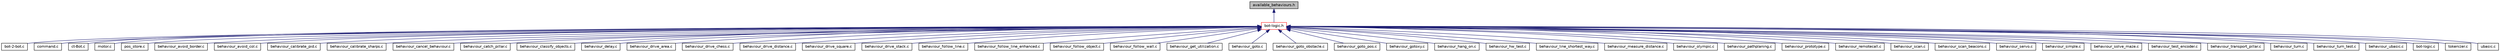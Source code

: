 digraph G
{
  edge [fontname="Helvetica",fontsize="10",labelfontname="Helvetica",labelfontsize="10"];
  node [fontname="Helvetica",fontsize="10",shape=record];
  Node1 [label="available_behaviours.h",height=0.2,width=0.4,color="black", fillcolor="grey75", style="filled" fontcolor="black"];
  Node1 -> Node2 [dir="back",color="midnightblue",fontsize="10",style="solid",fontname="Helvetica"];
  Node2 [label="bot-logic.h",height=0.2,width=0.4,color="red", fillcolor="white", style="filled",URL="$bot-logic_8h.html",tooltip="High-Level-Routinen fuer die Steuerung des c&#39;t-Bots."];
  Node2 -> Node3 [dir="back",color="midnightblue",fontsize="10",style="solid",fontname="Helvetica"];
  Node3 [label="bot-2-bot.c",height=0.2,width=0.4,color="black", fillcolor="white", style="filled",URL="$bot-2-bot_8c.html",tooltip="Bot-2-Bot-Kommunikation."];
  Node2 -> Node4 [dir="back",color="midnightblue",fontsize="10",style="solid",fontname="Helvetica"];
  Node4 [label="command.c",height=0.2,width=0.4,color="black", fillcolor="white", style="filled",URL="$command_8c.html",tooltip="Kommando-Management."];
  Node2 -> Node5 [dir="back",color="midnightblue",fontsize="10",style="solid",fontname="Helvetica"];
  Node5 [label="ct-Bot.c",height=0.2,width=0.4,color="black", fillcolor="white", style="filled",URL="$ct-Bot_8c.html",tooltip="Bot-Hauptprogramm."];
  Node2 -> Node6 [dir="back",color="midnightblue",fontsize="10",style="solid",fontname="Helvetica"];
  Node6 [label="motor.c",height=0.2,width=0.4,color="black", fillcolor="white", style="filled",URL="$motor_8c.html",tooltip="High-Level-Routinen fuer die Motorsteuerung des c&#39;t-Bot."];
  Node2 -> Node7 [dir="back",color="midnightblue",fontsize="10",style="solid",fontname="Helvetica"];
  Node7 [label="pos_store.c",height=0.2,width=0.4,color="black", fillcolor="white", style="filled",URL="$pos__store_8c.html",tooltip="Implementierung eines Positionsspeichers mit den ueblichen Stackbefehlen push(), pop() und FIFO-Befeh..."];
  Node2 -> Node8 [dir="back",color="midnightblue",fontsize="10",style="solid",fontname="Helvetica"];
  Node8 [label="behaviour_avoid_border.c",height=0.2,width=0.4,color="black", fillcolor="white", style="filled",URL="$behaviour__avoid__border_8c.html",tooltip="Vermeide Abgruende."];
  Node2 -> Node9 [dir="back",color="midnightblue",fontsize="10",style="solid",fontname="Helvetica"];
  Node9 [label="behaviour_avoid_col.c",height=0.2,width=0.4,color="black", fillcolor="white", style="filled",URL="$behaviour__avoid__col_8c.html",tooltip="Vermeide Kollisionen."];
  Node2 -> Node10 [dir="back",color="midnightblue",fontsize="10",style="solid",fontname="Helvetica"];
  Node10 [label="behaviour_calibrate_pid.c",height=0.2,width=0.4,color="black", fillcolor="white", style="filled",URL="$behaviour__calibrate__pid_8c.html",tooltip="Kalibriert die Motorregelung des Bots."];
  Node2 -> Node11 [dir="back",color="midnightblue",fontsize="10",style="solid",fontname="Helvetica"];
  Node11 [label="behaviour_calibrate_sharps.c",height=0.2,width=0.4,color="black", fillcolor="white", style="filled",URL="$behaviour__calibrate__sharps_8c.html",tooltip="Kalibriert die Distanzsensoren des Bots."];
  Node2 -> Node12 [dir="back",color="midnightblue",fontsize="10",style="solid",fontname="Helvetica"];
  Node12 [label="behaviour_cancel_behaviour.c",height=0.2,width=0.4,color="black", fillcolor="white", style="filled",URL="$behaviour__cancel__behaviour_8c.html",tooltip="Deaktiviert ein anderes Verhalten in Abhaengigkeit einer Check-Funktion."];
  Node2 -> Node13 [dir="back",color="midnightblue",fontsize="10",style="solid",fontname="Helvetica"];
  Node13 [label="behaviour_catch_pillar.c",height=0.2,width=0.4,color="black", fillcolor="white", style="filled",URL="$behaviour__catch__pillar_8c.html",tooltip="Sucht nach einer Dose und faengt sie ein."];
  Node2 -> Node14 [dir="back",color="midnightblue",fontsize="10",style="solid",fontname="Helvetica"];
  Node14 [label="behaviour_classify_objects.c",height=0.2,width=0.4,color="black", fillcolor="white", style="filled",URL="$behaviour__classify__objects_8c.html",tooltip="Teilt Objekte nach ihrer Farbe in Klassen ein und transportiert sie ins Lager der Klasse..."];
  Node2 -> Node15 [dir="back",color="midnightblue",fontsize="10",style="solid",fontname="Helvetica"];
  Node15 [label="behaviour_delay.c",height=0.2,width=0.4,color="black", fillcolor="white", style="filled",URL="$behaviour__delay_8c.html",tooltip="Delay-Routinen als Verhalten."];
  Node2 -> Node16 [dir="back",color="midnightblue",fontsize="10",style="solid",fontname="Helvetica"];
  Node16 [label="behaviour_drive_area.c",height=0.2,width=0.4,color="black", fillcolor="white", style="filled",URL="$behaviour__drive__area_8c.html",tooltip="Flaechendeckendes Fahren als Verhalten (Staubsauger)"];
  Node2 -> Node17 [dir="back",color="midnightblue",fontsize="10",style="solid",fontname="Helvetica"];
  Node17 [label="behaviour_drive_chess.c",height=0.2,width=0.4,color="black", fillcolor="white", style="filled",URL="$behaviour__drive__chess_8c.html",tooltip="Der Bot spielt Schach."];
  Node2 -> Node18 [dir="back",color="midnightblue",fontsize="10",style="solid",fontname="Helvetica"];
  Node18 [label="behaviour_drive_distance.c",height=0.2,width=0.4,color="black", fillcolor="white", style="filled",URL="$behaviour__drive__distance_8c.html",tooltip="Bot faehrt ein Stueck."];
  Node2 -> Node19 [dir="back",color="midnightblue",fontsize="10",style="solid",fontname="Helvetica"];
  Node19 [label="behaviour_drive_square.c",height=0.2,width=0.4,color="black", fillcolor="white", style="filled",URL="$behaviour__drive__square_8c.html",tooltip="Bot faehrt im Quadrat."];
  Node2 -> Node20 [dir="back",color="midnightblue",fontsize="10",style="solid",fontname="Helvetica"];
  Node20 [label="behaviour_drive_stack.c",height=0.2,width=0.4,color="black", fillcolor="white", style="filled",URL="$behaviour__drive__stack_8c.html",tooltip="Anfahren aller auf dem Stack befindlichen Punkte."];
  Node2 -> Node21 [dir="back",color="midnightblue",fontsize="10",style="solid",fontname="Helvetica"];
  Node21 [label="behaviour_follow_line.c",height=0.2,width=0.4,color="black", fillcolor="white", style="filled",URL="$behaviour__follow__line_8c.html",tooltip="Linienverfolger."];
  Node2 -> Node22 [dir="back",color="midnightblue",fontsize="10",style="solid",fontname="Helvetica"];
  Node22 [label="behaviour_follow_line_enhanced.c",height=0.2,width=0.4,color="black", fillcolor="white", style="filled",URL="$behaviour__follow__line__enhanced_8c.html",tooltip="erweiterter Linienverfolger, der auch mit Unterbrechungen und Hindernissen klarkommt"];
  Node2 -> Node23 [dir="back",color="midnightblue",fontsize="10",style="solid",fontname="Helvetica"];
  Node23 [label="behaviour_follow_object.c",height=0.2,width=0.4,color="black", fillcolor="white", style="filled",URL="$behaviour__follow__object_8c.html",tooltip="Verfolgung beweglicher Objekte."];
  Node2 -> Node24 [dir="back",color="midnightblue",fontsize="10",style="solid",fontname="Helvetica"];
  Node24 [label="behaviour_follow_wall.c",height=0.2,width=0.4,color="black", fillcolor="white", style="filled",URL="$behaviour__follow__wall_8c.html",tooltip="Wandfolger Explorer."];
  Node2 -> Node25 [dir="back",color="midnightblue",fontsize="10",style="solid",fontname="Helvetica"];
  Node25 [label="behaviour_get_utilization.c",height=0.2,width=0.4,color="black", fillcolor="white", style="filled",URL="$behaviour__get__utilization_8c.html",tooltip="Misst die CPU-Auslastung eines anderen Verhaltens."];
  Node2 -> Node26 [dir="back",color="midnightblue",fontsize="10",style="solid",fontname="Helvetica"];
  Node26 [label="behaviour_goto.c",height=0.2,width=0.4,color="black", fillcolor="white", style="filled",URL="$behaviour__goto_8c.html",tooltip="Bot faehrt einen Punkt an."];
  Node2 -> Node27 [dir="back",color="midnightblue",fontsize="10",style="solid",fontname="Helvetica"];
  Node27 [label="behaviour_goto_obstacle.c",height=0.2,width=0.4,color="black", fillcolor="white", style="filled",URL="$behaviour__goto__obstacle_8c.html",tooltip="Anfahren eines Hindernisses."];
  Node2 -> Node28 [dir="back",color="midnightblue",fontsize="10",style="solid",fontname="Helvetica"];
  Node28 [label="behaviour_goto_pos.c",height=0.2,width=0.4,color="black", fillcolor="white", style="filled",URL="$behaviour__goto__pos_8c.html",tooltip="Anfahren einer Position."];
  Node2 -> Node29 [dir="back",color="midnightblue",fontsize="10",style="solid",fontname="Helvetica"];
  Node29 [label="behaviour_gotoxy.c",height=0.2,width=0.4,color="black", fillcolor="white", style="filled",URL="$behaviour__gotoxy_8c.html",tooltip="Bot faehrt eine Position an."];
  Node2 -> Node30 [dir="back",color="midnightblue",fontsize="10",style="solid",fontname="Helvetica"];
  Node30 [label="behaviour_hang_on.c",height=0.2,width=0.4,color="black", fillcolor="white", style="filled",URL="$behaviour__hang__on_8c.html",tooltip="Erkennen des Haengenbleibens als Notfallverhalten."];
  Node2 -> Node31 [dir="back",color="midnightblue",fontsize="10",style="solid",fontname="Helvetica"];
  Node31 [label="behaviour_hw_test.c",height=0.2,width=0.4,color="black", fillcolor="white", style="filled",URL="$behaviour__hw__test_8c.html",tooltip="Testcode fuer die Bot-Hardware (ehemals TEST_AVAILABLE_ANALOG, _DIGITAL, _MOTOR)"];
  Node2 -> Node32 [dir="back",color="midnightblue",fontsize="10",style="solid",fontname="Helvetica"];
  Node32 [label="behaviour_line_shortest_way.c",height=0.2,width=0.4,color="black", fillcolor="white", style="filled",URL="$behaviour__line__shortest__way_8c.html",tooltip="Linienverfolger, der an Kreuzungen eine bestimmte Vorzugsrichtung einschlaegt (links) und diesen Weg ..."];
  Node2 -> Node33 [dir="back",color="midnightblue",fontsize="10",style="solid",fontname="Helvetica"];
  Node33 [label="behaviour_measure_distance.c",height=0.2,width=0.4,color="black", fillcolor="white", style="filled",URL="$behaviour__measure__distance_8c.html",tooltip="Ermittelt die aktuelle Entfernung eines Hindernisses mit den Distanzsensoren."];
  Node2 -> Node34 [dir="back",color="midnightblue",fontsize="10",style="solid",fontname="Helvetica"];
  Node34 [label="behaviour_olympic.c",height=0.2,width=0.4,color="black", fillcolor="white", style="filled",URL="$behaviour__olympic_8c.html",tooltip="Bot sucht Saeulen und faehrt dann Slalom."];
  Node2 -> Node35 [dir="back",color="midnightblue",fontsize="10",style="solid",fontname="Helvetica"];
  Node35 [label="behaviour_pathplaning.c",height=0.2,width=0.4,color="black", fillcolor="white", style="filled",URL="$behaviour__pathplaning_8c.html",tooltip="Wave-Pfadplanungsverhalten."];
  Node2 -> Node36 [dir="back",color="midnightblue",fontsize="10",style="solid",fontname="Helvetica"];
  Node36 [label="behaviour_prototype.c",height=0.2,width=0.4,color="black", fillcolor="white", style="filled",URL="$behaviour__prototype_8c.html",tooltip="Rohling fuer eigene Verhalten."];
  Node2 -> Node37 [dir="back",color="midnightblue",fontsize="10",style="solid",fontname="Helvetica"];
  Node37 [label="behaviour_remotecall.c",height=0.2,width=0.4,color="black", fillcolor="white", style="filled",URL="$behaviour__remotecall_8c.html",tooltip="Ruft auf ein Kommando hin andere Verhalten auf und bestaetigt dann ihre Ausfuehrung."];
  Node2 -> Node38 [dir="back",color="midnightblue",fontsize="10",style="solid",fontname="Helvetica"];
  Node38 [label="behaviour_scan.c",height=0.2,width=0.4,color="black", fillcolor="white", style="filled",URL="$behaviour__scan_8c.html",tooltip="Scannt die Umgebung und traegt sie in die Karte ein."];
  Node2 -> Node39 [dir="back",color="midnightblue",fontsize="10",style="solid",fontname="Helvetica"];
  Node39 [label="behaviour_scan_beacons.c",height=0.2,width=0.4,color="black", fillcolor="white", style="filled",URL="$behaviour__scan__beacons_8c.html",tooltip="Verhalten, das Landmarken im Umkreis des Bots sucht und die Bot-Position aktualisiert, falls drei oder mehr Landmarken gefunden wurden."];
  Node2 -> Node40 [dir="back",color="midnightblue",fontsize="10",style="solid",fontname="Helvetica"];
  Node40 [label="behaviour_servo.c",height=0.2,width=0.4,color="black", fillcolor="white", style="filled",URL="$behaviour__servo_8c.html",tooltip="kontrolliert die Servos"];
  Node2 -> Node41 [dir="back",color="midnightblue",fontsize="10",style="solid",fontname="Helvetica"];
  Node41 [label="behaviour_simple.c",height=0.2,width=0.4,color="black", fillcolor="white", style="filled",URL="$behaviour__simple_8c.html",tooltip="ganz einfache Beispielverhalten Diese Datei sollte der Einstiegspunkt fuer eigene Experimente sein..."];
  Node2 -> Node42 [dir="back",color="midnightblue",fontsize="10",style="solid",fontname="Helvetica"];
  Node42 [label="behaviour_solve_maze.c",height=0.2,width=0.4,color="black", fillcolor="white", style="filled",URL="$behaviour__solve__maze_8c.html",tooltip="Wandfolger durchs Labyrinth."];
  Node2 -> Node43 [dir="back",color="midnightblue",fontsize="10",style="solid",fontname="Helvetica"];
  Node43 [label="behaviour_test_encoder.c",height=0.2,width=0.4,color="black", fillcolor="white", style="filled",URL="$behaviour__test__encoder_8c.html",tooltip="Verhalten, das die Genauigkeit der Encoder-Auswertung testet. Nur zu Debugging-Zwecken."];
  Node2 -> Node44 [dir="back",color="midnightblue",fontsize="10",style="solid",fontname="Helvetica"];
  Node44 [label="behaviour_transport_pillar.c",height=0.2,width=0.4,color="black", fillcolor="white", style="filled",URL="$behaviour__transport__pillar_8c.html",tooltip="Bot startet von einem Farb-Startpad und entdeckt die Welt, bis er auf ein anderes Farbpad stoesst..."];
  Node2 -> Node45 [dir="back",color="midnightblue",fontsize="10",style="solid",fontname="Helvetica"];
  Node45 [label="behaviour_turn.c",height=0.2,width=0.4,color="black", fillcolor="white", style="filled",URL="$behaviour__turn_8c.html",tooltip="Drehe den Bot."];
  Node2 -> Node46 [dir="back",color="midnightblue",fontsize="10",style="solid",fontname="Helvetica"];
  Node46 [label="behaviour_turn_test.c",height=0.2,width=0.4,color="black", fillcolor="white", style="filled",URL="$behaviour__turn__test_8c.html",tooltip="Fuehrt mehrere Drehungen mit bot_turn() aus und misst die Fehler."];
  Node2 -> Node47 [dir="back",color="midnightblue",fontsize="10",style="solid",fontname="Helvetica"];
  Node47 [label="behaviour_ubasic.c",height=0.2,width=0.4,color="black", fillcolor="white", style="filled",URL="$behaviour__ubasic_8c.html",tooltip="Basic-Interpreter als Verhalten."];
  Node2 -> Node48 [dir="back",color="midnightblue",fontsize="10",style="solid",fontname="Helvetica"];
  Node48 [label="bot-logic.c",height=0.2,width=0.4,color="black", fillcolor="white", style="filled",URL="$bot-logic_8c.html",tooltip="High-Level Routinen fuer die Steuerung des c&#39;t-Bots."];
  Node2 -> Node49 [dir="back",color="midnightblue",fontsize="10",style="solid",fontname="Helvetica"];
  Node49 [label="tokenizer.c",height=0.2,width=0.4,color="black", fillcolor="white", style="filled",URL="$tokenizer_8c.html"];
  Node2 -> Node50 [dir="back",color="midnightblue",fontsize="10",style="solid",fontname="Helvetica"];
  Node50 [label="ubasic.c",height=0.2,width=0.4,color="black", fillcolor="white", style="filled",URL="$ubasic_8c.html"];
}
